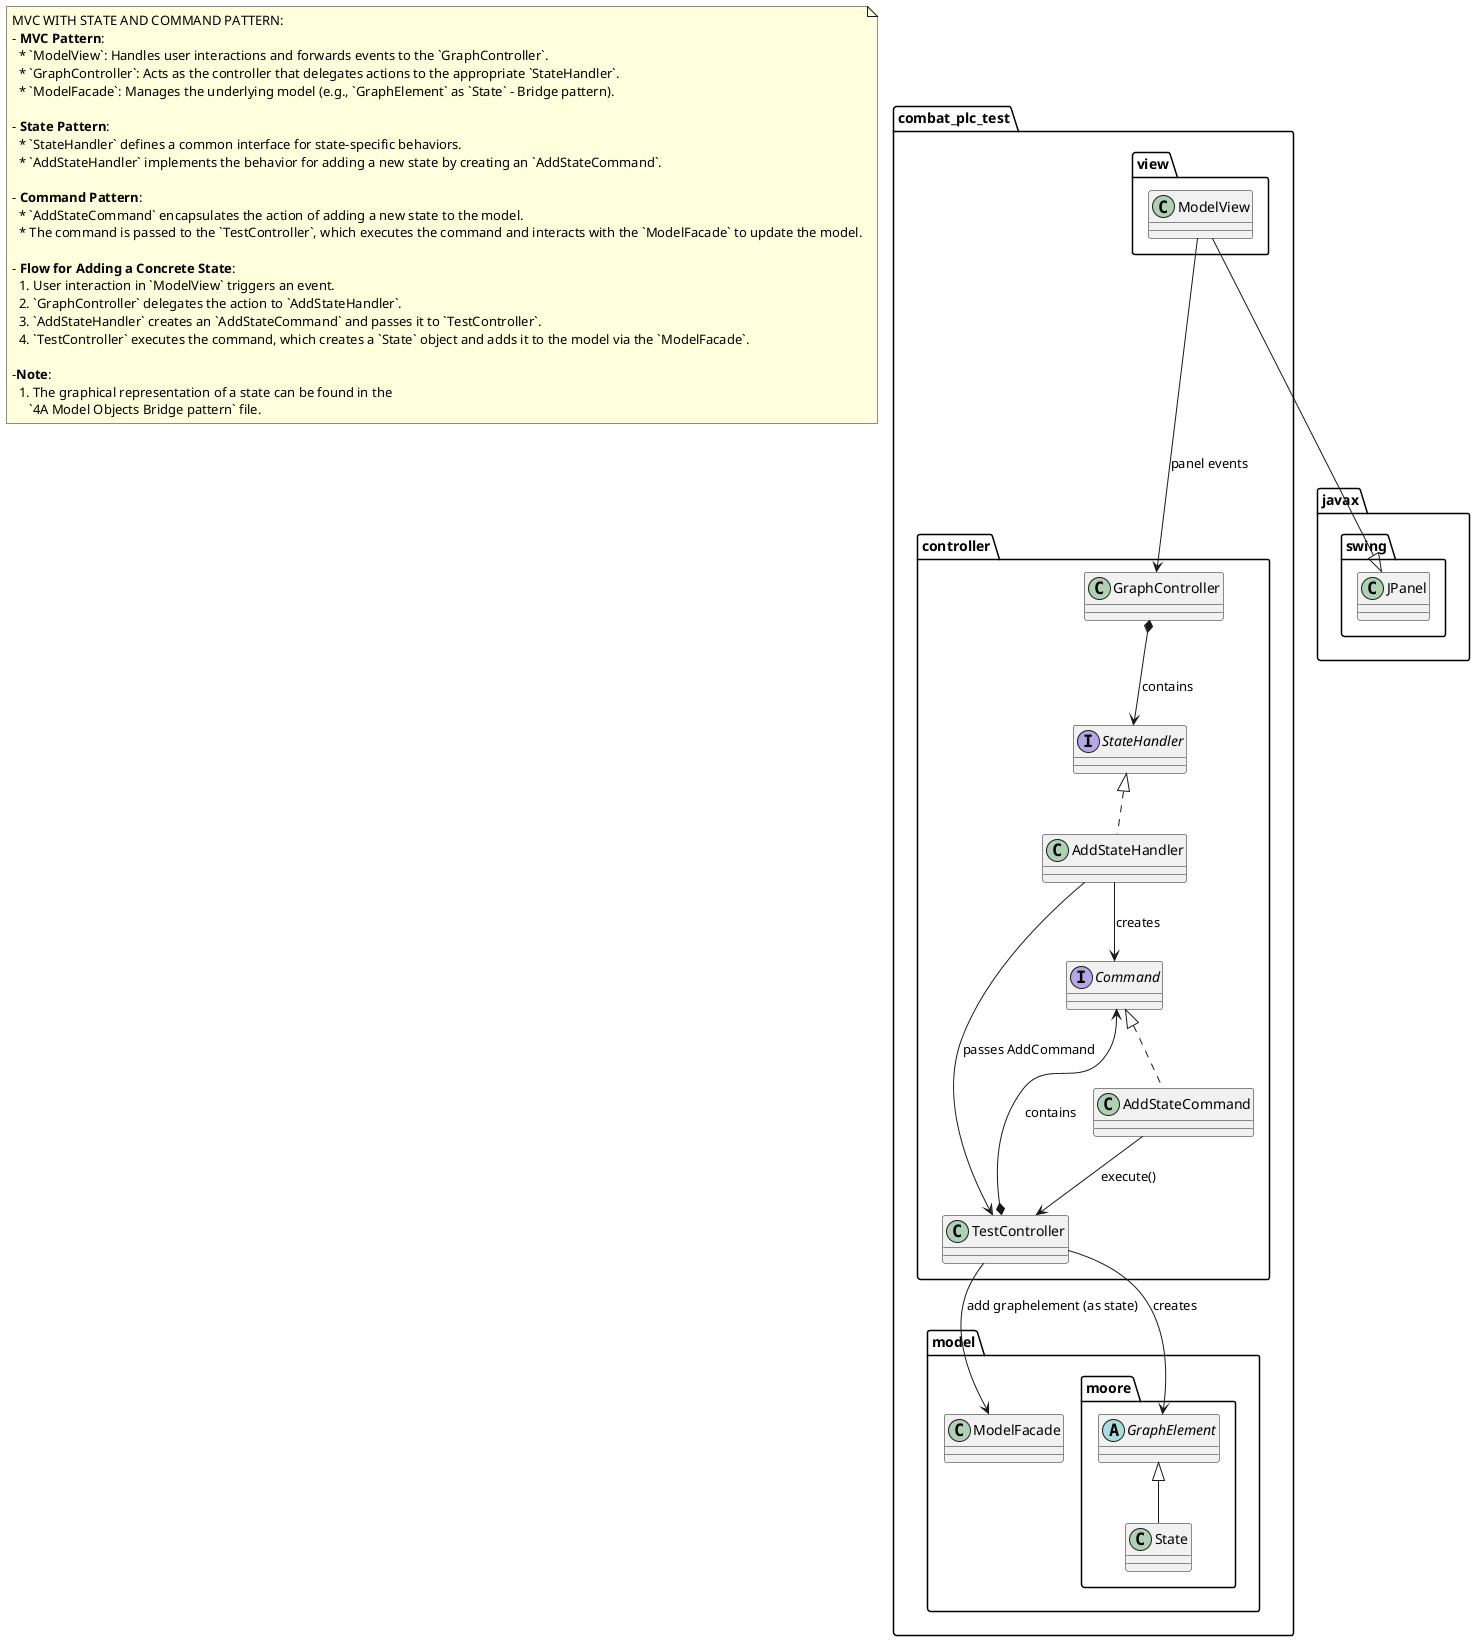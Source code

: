 @startuml
class combat_plc_test.view.ModelView
class javax.swing.JPanel
class combat_plc_test.controller.GraphController
class combat_plc_test.controller.TestController
interface combat_plc_test.controller.StateHandler
class combat_plc_test.controller.AddStateHandler
interface combat_plc_test.controller.Command
class combat_plc_test.controller.AddStateCommand
abstract class combat_plc_test.model.moore.GraphElement
class combat_plc_test.model.moore.State
class combat_plc_test.model.ModelFacade
combat_plc_test.view.ModelView --|> javax.swing.JPanel
combat_plc_test.view.ModelView --> combat_plc_test.controller.GraphController:panel events
combat_plc_test.controller.GraphController *--> combat_plc_test.controller.StateHandler : contains
combat_plc_test.controller.StateHandler <|.. combat_plc_test.controller.AddStateHandler
combat_plc_test.controller.Command <|.. combat_plc_test.controller.AddStateCommand
combat_plc_test.controller.Command <--* combat_plc_test.controller.TestController : contains
combat_plc_test.controller.AddStateHandler --> combat_plc_test.controller.Command : creates
combat_plc_test.controller.AddStateHandler --> combat_plc_test.controller.TestController : passes AddCommand
combat_plc_test.controller.TestController --> combat_plc_test.model.moore.GraphElement : creates
combat_plc_test.model.moore.GraphElement <|-- combat_plc_test.model.moore.State
combat_plc_test.controller.AddStateCommand --> combat_plc_test.controller.TestController : execute()
combat_plc_test.controller.TestController --> combat_plc_test.model.ModelFacade : add graphelement (as state)
note as N1
  MVC WITH STATE AND COMMAND PATTERN:
  - **MVC Pattern**:
    * `ModelView`: Handles user interactions and forwards events to the `GraphController`.
    * `GraphController`: Acts as the controller that delegates actions to the appropriate `StateHandler`.
    * `ModelFacade`: Manages the underlying model (e.g., `GraphElement` as `State` - Bridge pattern).
  
  - **State Pattern**:
    * `StateHandler` defines a common interface for state-specific behaviors.
    * `AddStateHandler` implements the behavior for adding a new state by creating an `AddStateCommand`.

  - **Command Pattern**:
    * `AddStateCommand` encapsulates the action of adding a new state to the model.
    * The command is passed to the `TestController`, which executes the command and interacts with the `ModelFacade` to update the model.

  - **Flow for Adding a Concrete State**:
    1. User interaction in `ModelView` triggers an event.
    2. `GraphController` delegates the action to `AddStateHandler`.
    3. `AddStateHandler` creates an `AddStateCommand` and passes it to `TestController`.
    4. `TestController` executes the command, which creates a `State` object and adds it to the model via the `ModelFacade`.
  
  -**Note**:
    1. The graphical representation of a state can be found in the 
       `4A Model Objects Bridge pattern` file.
end note
@enduml
